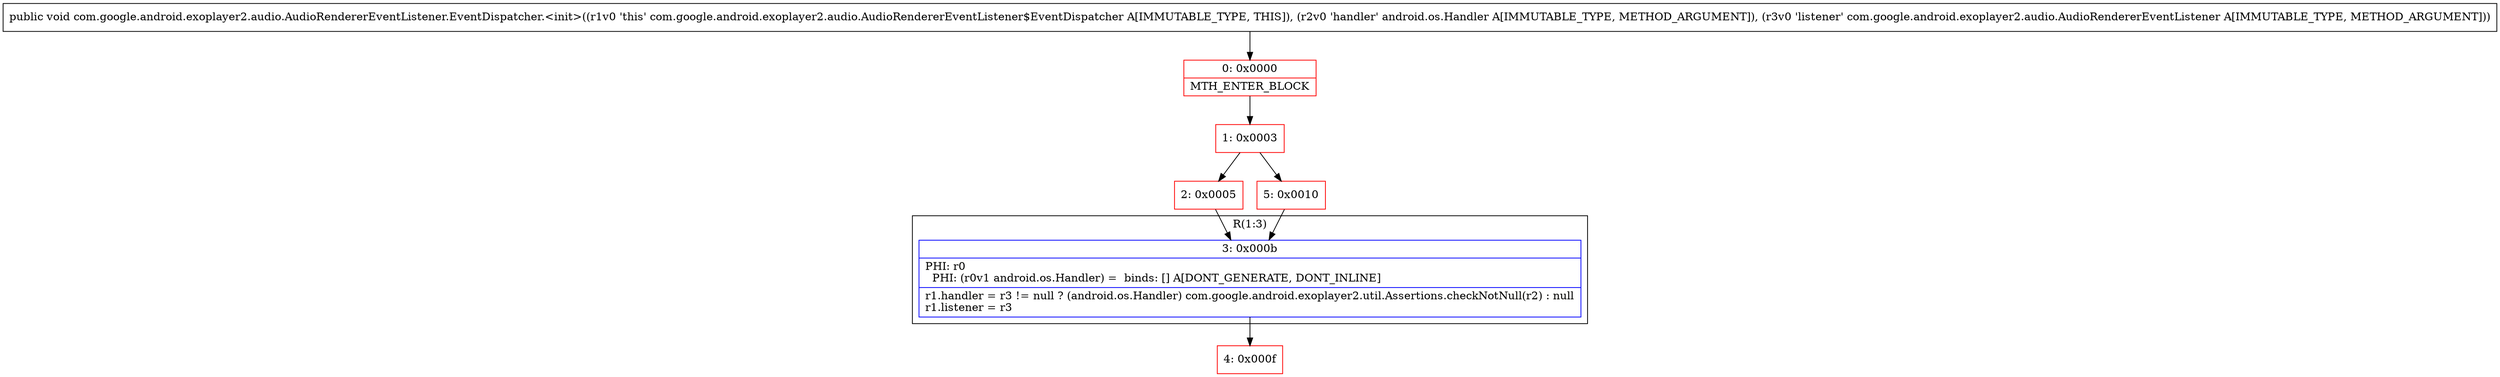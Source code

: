 digraph "CFG forcom.google.android.exoplayer2.audio.AudioRendererEventListener.EventDispatcher.\<init\>(Landroid\/os\/Handler;Lcom\/google\/android\/exoplayer2\/audio\/AudioRendererEventListener;)V" {
subgraph cluster_Region_1415953923 {
label = "R(1:3)";
node [shape=record,color=blue];
Node_3 [shape=record,label="{3\:\ 0x000b|PHI: r0 \l  PHI: (r0v1 android.os.Handler) =  binds: [] A[DONT_GENERATE, DONT_INLINE]\l|r1.handler = r3 != null ? (android.os.Handler) com.google.android.exoplayer2.util.Assertions.checkNotNull(r2) : null\lr1.listener = r3\l}"];
}
Node_0 [shape=record,color=red,label="{0\:\ 0x0000|MTH_ENTER_BLOCK\l}"];
Node_1 [shape=record,color=red,label="{1\:\ 0x0003}"];
Node_2 [shape=record,color=red,label="{2\:\ 0x0005}"];
Node_4 [shape=record,color=red,label="{4\:\ 0x000f}"];
Node_5 [shape=record,color=red,label="{5\:\ 0x0010}"];
MethodNode[shape=record,label="{public void com.google.android.exoplayer2.audio.AudioRendererEventListener.EventDispatcher.\<init\>((r1v0 'this' com.google.android.exoplayer2.audio.AudioRendererEventListener$EventDispatcher A[IMMUTABLE_TYPE, THIS]), (r2v0 'handler' android.os.Handler A[IMMUTABLE_TYPE, METHOD_ARGUMENT]), (r3v0 'listener' com.google.android.exoplayer2.audio.AudioRendererEventListener A[IMMUTABLE_TYPE, METHOD_ARGUMENT])) }"];
MethodNode -> Node_0;
Node_3 -> Node_4;
Node_0 -> Node_1;
Node_1 -> Node_2;
Node_1 -> Node_5;
Node_2 -> Node_3;
Node_5 -> Node_3;
}

